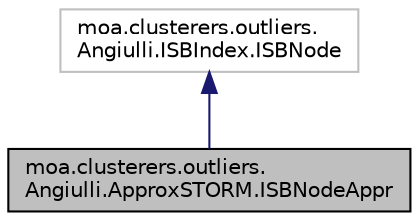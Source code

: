 digraph "moa.clusterers.outliers.Angiulli.ApproxSTORM.ISBNodeAppr"
{
 // LATEX_PDF_SIZE
  edge [fontname="Helvetica",fontsize="10",labelfontname="Helvetica",labelfontsize="10"];
  node [fontname="Helvetica",fontsize="10",shape=record];
  Node1 [label="moa.clusterers.outliers.\lAngiulli.ApproxSTORM.ISBNodeAppr",height=0.2,width=0.4,color="black", fillcolor="grey75", style="filled", fontcolor="black",tooltip=" "];
  Node2 -> Node1 [dir="back",color="midnightblue",fontsize="10",style="solid",fontname="Helvetica"];
  Node2 [label="moa.clusterers.outliers.\lAngiulli.ISBIndex.ISBNode",height=0.2,width=0.4,color="grey75", fillcolor="white", style="filled",tooltip=" "];
}

